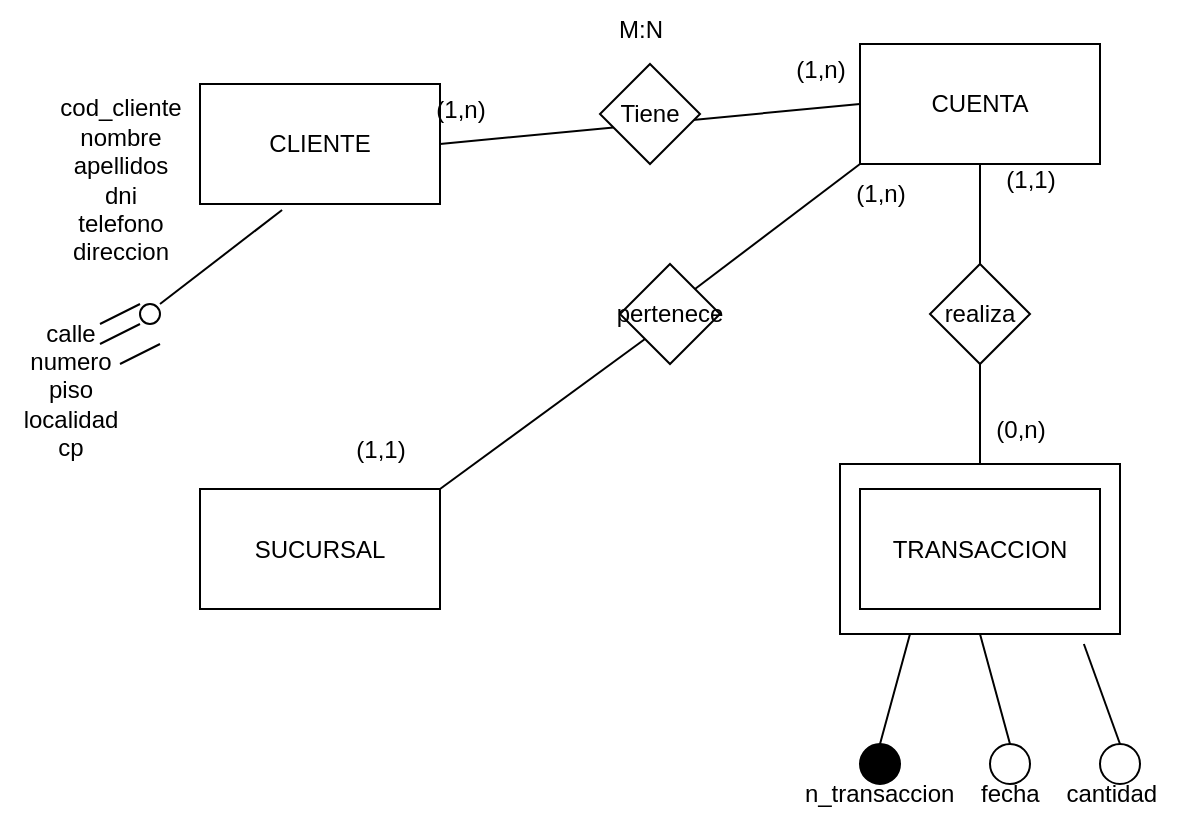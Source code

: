 <mxfile version="24.7.16">
  <diagram name="Página-1" id="hF0sD3WcsGs6lUz0zhXU">
    <mxGraphModel dx="934" dy="852" grid="1" gridSize="10" guides="1" tooltips="1" connect="1" arrows="1" fold="1" page="1" pageScale="1" pageWidth="827" pageHeight="1169" math="0" shadow="0">
      <root>
        <mxCell id="0" />
        <mxCell id="1" parent="0" />
        <mxCell id="iTAOIqhcdl7onvJFEaNJ-1" value="CLIENTE" style="whiteSpace=wrap;html=1;" vertex="1" parent="1">
          <mxGeometry x="110" y="80" width="120" height="60" as="geometry" />
        </mxCell>
        <mxCell id="iTAOIqhcdl7onvJFEaNJ-3" value="CUENTA" style="whiteSpace=wrap;html=1;" vertex="1" parent="1">
          <mxGeometry x="440" y="60" width="120" height="60" as="geometry" />
        </mxCell>
        <mxCell id="iTAOIqhcdl7onvJFEaNJ-5" value="SUCURSAL" style="whiteSpace=wrap;html=1;" vertex="1" parent="1">
          <mxGeometry x="110" y="282.5" width="120" height="60" as="geometry" />
        </mxCell>
        <mxCell id="iTAOIqhcdl7onvJFEaNJ-6" value="TRANSACCION" style="whiteSpace=wrap;html=1;" vertex="1" parent="1">
          <mxGeometry x="440" y="282.5" width="120" height="60" as="geometry" />
        </mxCell>
        <mxCell id="iTAOIqhcdl7onvJFEaNJ-7" value="" style="whiteSpace=wrap;html=1;fillColor=none;" vertex="1" parent="1">
          <mxGeometry x="430" y="270" width="140" height="85" as="geometry" />
        </mxCell>
        <mxCell id="iTAOIqhcdl7onvJFEaNJ-8" value="" style="endArrow=none;html=1;rounded=0;entryX=0.5;entryY=1;entryDx=0;entryDy=0;" edge="1" parent="1" source="iTAOIqhcdl7onvJFEaNJ-9" target="iTAOIqhcdl7onvJFEaNJ-3">
          <mxGeometry width="50" height="50" relative="1" as="geometry">
            <mxPoint x="380" y="400" as="sourcePoint" />
            <mxPoint x="430" y="350" as="targetPoint" />
          </mxGeometry>
        </mxCell>
        <mxCell id="iTAOIqhcdl7onvJFEaNJ-10" value="" style="endArrow=none;html=1;rounded=0;entryX=0.5;entryY=1;entryDx=0;entryDy=0;" edge="1" parent="1" source="iTAOIqhcdl7onvJFEaNJ-7" target="iTAOIqhcdl7onvJFEaNJ-9">
          <mxGeometry width="50" height="50" relative="1" as="geometry">
            <mxPoint x="500" y="270" as="sourcePoint" />
            <mxPoint x="500" y="120" as="targetPoint" />
          </mxGeometry>
        </mxCell>
        <mxCell id="iTAOIqhcdl7onvJFEaNJ-9" value="realiza" style="rhombus;whiteSpace=wrap;html=1;" vertex="1" parent="1">
          <mxGeometry x="475" y="170" width="50" height="50" as="geometry" />
        </mxCell>
        <mxCell id="iTAOIqhcdl7onvJFEaNJ-12" value="" style="endArrow=none;html=1;rounded=0;exitX=1;exitY=0;exitDx=0;exitDy=0;entryX=0;entryY=1;entryDx=0;entryDy=0;" edge="1" parent="1" source="iTAOIqhcdl7onvJFEaNJ-13" target="iTAOIqhcdl7onvJFEaNJ-3">
          <mxGeometry width="50" height="50" relative="1" as="geometry">
            <mxPoint x="380" y="400" as="sourcePoint" />
            <mxPoint x="430" y="350" as="targetPoint" />
          </mxGeometry>
        </mxCell>
        <mxCell id="iTAOIqhcdl7onvJFEaNJ-14" value="" style="endArrow=none;html=1;rounded=0;exitX=1;exitY=0;exitDx=0;exitDy=0;entryX=0;entryY=1;entryDx=0;entryDy=0;" edge="1" parent="1" source="iTAOIqhcdl7onvJFEaNJ-5" target="iTAOIqhcdl7onvJFEaNJ-13">
          <mxGeometry width="50" height="50" relative="1" as="geometry">
            <mxPoint x="230" y="283" as="sourcePoint" />
            <mxPoint x="440" y="120" as="targetPoint" />
          </mxGeometry>
        </mxCell>
        <mxCell id="iTAOIqhcdl7onvJFEaNJ-13" value="pertenece" style="rhombus;whiteSpace=wrap;html=1;" vertex="1" parent="1">
          <mxGeometry x="320" y="170" width="50" height="50" as="geometry" />
        </mxCell>
        <mxCell id="iTAOIqhcdl7onvJFEaNJ-15" value="n_transaccion&amp;nbsp; &amp;nbsp; fecha&amp;nbsp; &amp;nbsp; cantidad" style="text;html=1;align=center;verticalAlign=middle;resizable=0;points=[];autosize=1;strokeColor=none;fillColor=none;" vertex="1" parent="1">
          <mxGeometry x="400" y="420" width="200" height="30" as="geometry" />
        </mxCell>
        <mxCell id="iTAOIqhcdl7onvJFEaNJ-17" value="" style="ellipse;whiteSpace=wrap;html=1;aspect=fixed;fillColor=#000000;" vertex="1" parent="1">
          <mxGeometry x="440" y="410" width="20" height="20" as="geometry" />
        </mxCell>
        <mxCell id="iTAOIqhcdl7onvJFEaNJ-18" value="" style="ellipse;whiteSpace=wrap;html=1;aspect=fixed;" vertex="1" parent="1">
          <mxGeometry x="505" y="410" width="20" height="20" as="geometry" />
        </mxCell>
        <mxCell id="iTAOIqhcdl7onvJFEaNJ-19" value="" style="ellipse;whiteSpace=wrap;html=1;aspect=fixed;" vertex="1" parent="1">
          <mxGeometry x="560" y="410" width="20" height="20" as="geometry" />
        </mxCell>
        <mxCell id="iTAOIqhcdl7onvJFEaNJ-20" value="" style="endArrow=none;html=1;rounded=0;entryX=0.25;entryY=1;entryDx=0;entryDy=0;exitX=0.5;exitY=0;exitDx=0;exitDy=0;" edge="1" parent="1" source="iTAOIqhcdl7onvJFEaNJ-17" target="iTAOIqhcdl7onvJFEaNJ-7">
          <mxGeometry width="50" height="50" relative="1" as="geometry">
            <mxPoint x="450" y="400" as="sourcePoint" />
            <mxPoint x="430" y="350" as="targetPoint" />
          </mxGeometry>
        </mxCell>
        <mxCell id="iTAOIqhcdl7onvJFEaNJ-22" value="" style="endArrow=none;html=1;rounded=0;entryX=0.5;entryY=1;entryDx=0;entryDy=0;exitX=0.5;exitY=0;exitDx=0;exitDy=0;" edge="1" parent="1" source="iTAOIqhcdl7onvJFEaNJ-18" target="iTAOIqhcdl7onvJFEaNJ-7">
          <mxGeometry width="50" height="50" relative="1" as="geometry">
            <mxPoint x="460" y="420" as="sourcePoint" />
            <mxPoint x="475" y="365" as="targetPoint" />
          </mxGeometry>
        </mxCell>
        <mxCell id="iTAOIqhcdl7onvJFEaNJ-23" value="" style="endArrow=none;html=1;rounded=0;entryX=0.871;entryY=1.059;entryDx=0;entryDy=0;exitX=0.5;exitY=0;exitDx=0;exitDy=0;entryPerimeter=0;" edge="1" parent="1" source="iTAOIqhcdl7onvJFEaNJ-19" target="iTAOIqhcdl7onvJFEaNJ-7">
          <mxGeometry width="50" height="50" relative="1" as="geometry">
            <mxPoint x="470" y="430" as="sourcePoint" />
            <mxPoint x="485" y="375" as="targetPoint" />
          </mxGeometry>
        </mxCell>
        <mxCell id="iTAOIqhcdl7onvJFEaNJ-24" value="" style="endArrow=none;html=1;rounded=0;entryX=0;entryY=0.5;entryDx=0;entryDy=0;exitX=1;exitY=0.5;exitDx=0;exitDy=0;" edge="1" parent="1" source="iTAOIqhcdl7onvJFEaNJ-1" target="iTAOIqhcdl7onvJFEaNJ-3">
          <mxGeometry width="50" height="50" relative="1" as="geometry">
            <mxPoint x="380" y="400" as="sourcePoint" />
            <mxPoint x="430" y="350" as="targetPoint" />
          </mxGeometry>
        </mxCell>
        <mxCell id="iTAOIqhcdl7onvJFEaNJ-25" value="Tiene" style="rhombus;whiteSpace=wrap;html=1;" vertex="1" parent="1">
          <mxGeometry x="310" y="70" width="50" height="50" as="geometry" />
        </mxCell>
        <mxCell id="iTAOIqhcdl7onvJFEaNJ-26" value="(1,n)" style="text;html=1;align=center;verticalAlign=middle;resizable=0;points=[];autosize=1;strokeColor=none;fillColor=none;" vertex="1" parent="1">
          <mxGeometry x="215" y="78" width="50" height="30" as="geometry" />
        </mxCell>
        <mxCell id="iTAOIqhcdl7onvJFEaNJ-27" value="M:N" style="text;html=1;align=center;verticalAlign=middle;resizable=0;points=[];autosize=1;strokeColor=none;fillColor=none;" vertex="1" parent="1">
          <mxGeometry x="305" y="38" width="50" height="30" as="geometry" />
        </mxCell>
        <mxCell id="iTAOIqhcdl7onvJFEaNJ-28" value="(1,n)" style="text;html=1;align=center;verticalAlign=middle;resizable=0;points=[];autosize=1;strokeColor=none;fillColor=none;" vertex="1" parent="1">
          <mxGeometry x="395" y="58" width="50" height="30" as="geometry" />
        </mxCell>
        <mxCell id="iTAOIqhcdl7onvJFEaNJ-29" value="cod_cliente&lt;div&gt;nombre&lt;/div&gt;&lt;div&gt;apellidos&lt;/div&gt;&lt;div&gt;dni&lt;/div&gt;&lt;div&gt;telefono&lt;/div&gt;&lt;div&gt;direccion&lt;/div&gt;" style="text;html=1;align=center;verticalAlign=middle;resizable=0;points=[];autosize=1;strokeColor=none;fillColor=none;" vertex="1" parent="1">
          <mxGeometry x="30" y="78" width="80" height="100" as="geometry" />
        </mxCell>
        <mxCell id="iTAOIqhcdl7onvJFEaNJ-30" value="calle&lt;div&gt;numero&lt;/div&gt;&lt;div&gt;piso&lt;/div&gt;&lt;div&gt;localidad&lt;/div&gt;&lt;div&gt;cp&lt;/div&gt;" style="text;html=1;align=center;verticalAlign=middle;resizable=0;points=[];autosize=1;strokeColor=none;fillColor=none;" vertex="1" parent="1">
          <mxGeometry x="10" y="188" width="70" height="90" as="geometry" />
        </mxCell>
        <mxCell id="iTAOIqhcdl7onvJFEaNJ-31" value="(1,1)" style="text;html=1;align=center;verticalAlign=middle;resizable=0;points=[];autosize=1;strokeColor=none;fillColor=none;" vertex="1" parent="1">
          <mxGeometry x="175" y="248" width="50" height="30" as="geometry" />
        </mxCell>
        <mxCell id="iTAOIqhcdl7onvJFEaNJ-32" value="(1,n)" style="text;html=1;align=center;verticalAlign=middle;resizable=0;points=[];autosize=1;strokeColor=none;fillColor=none;" vertex="1" parent="1">
          <mxGeometry x="425" y="120" width="50" height="30" as="geometry" />
        </mxCell>
        <mxCell id="iTAOIqhcdl7onvJFEaNJ-33" value="(1,1)" style="text;html=1;align=center;verticalAlign=middle;resizable=0;points=[];autosize=1;strokeColor=none;fillColor=none;" vertex="1" parent="1">
          <mxGeometry x="500" y="113" width="50" height="30" as="geometry" />
        </mxCell>
        <mxCell id="iTAOIqhcdl7onvJFEaNJ-34" value="(0,n)" style="text;html=1;align=center;verticalAlign=middle;resizable=0;points=[];autosize=1;strokeColor=none;fillColor=none;" vertex="1" parent="1">
          <mxGeometry x="495" y="238" width="50" height="30" as="geometry" />
        </mxCell>
        <mxCell id="iTAOIqhcdl7onvJFEaNJ-35" value="" style="endArrow=none;html=1;rounded=0;entryX=0.342;entryY=1.05;entryDx=0;entryDy=0;entryPerimeter=0;" edge="1" parent="1" target="iTAOIqhcdl7onvJFEaNJ-1">
          <mxGeometry width="50" height="50" relative="1" as="geometry">
            <mxPoint x="90" y="190" as="sourcePoint" />
            <mxPoint x="430" y="350" as="targetPoint" />
          </mxGeometry>
        </mxCell>
        <mxCell id="iTAOIqhcdl7onvJFEaNJ-36" value="" style="ellipse;whiteSpace=wrap;html=1;aspect=fixed;" vertex="1" parent="1">
          <mxGeometry x="80" y="190" width="10" height="10" as="geometry" />
        </mxCell>
        <mxCell id="iTAOIqhcdl7onvJFEaNJ-37" value="" style="endArrow=none;html=1;rounded=0;" edge="1" parent="1">
          <mxGeometry width="50" height="50" relative="1" as="geometry">
            <mxPoint x="60" y="200" as="sourcePoint" />
            <mxPoint x="80" y="190" as="targetPoint" />
          </mxGeometry>
        </mxCell>
        <mxCell id="iTAOIqhcdl7onvJFEaNJ-38" value="" style="endArrow=none;html=1;rounded=0;" edge="1" parent="1">
          <mxGeometry width="50" height="50" relative="1" as="geometry">
            <mxPoint x="60" y="210" as="sourcePoint" />
            <mxPoint x="80" y="200" as="targetPoint" />
          </mxGeometry>
        </mxCell>
        <mxCell id="iTAOIqhcdl7onvJFEaNJ-39" value="" style="endArrow=none;html=1;rounded=0;" edge="1" parent="1">
          <mxGeometry width="50" height="50" relative="1" as="geometry">
            <mxPoint x="70" y="220" as="sourcePoint" />
            <mxPoint x="90" y="210" as="targetPoint" />
          </mxGeometry>
        </mxCell>
      </root>
    </mxGraphModel>
  </diagram>
</mxfile>
